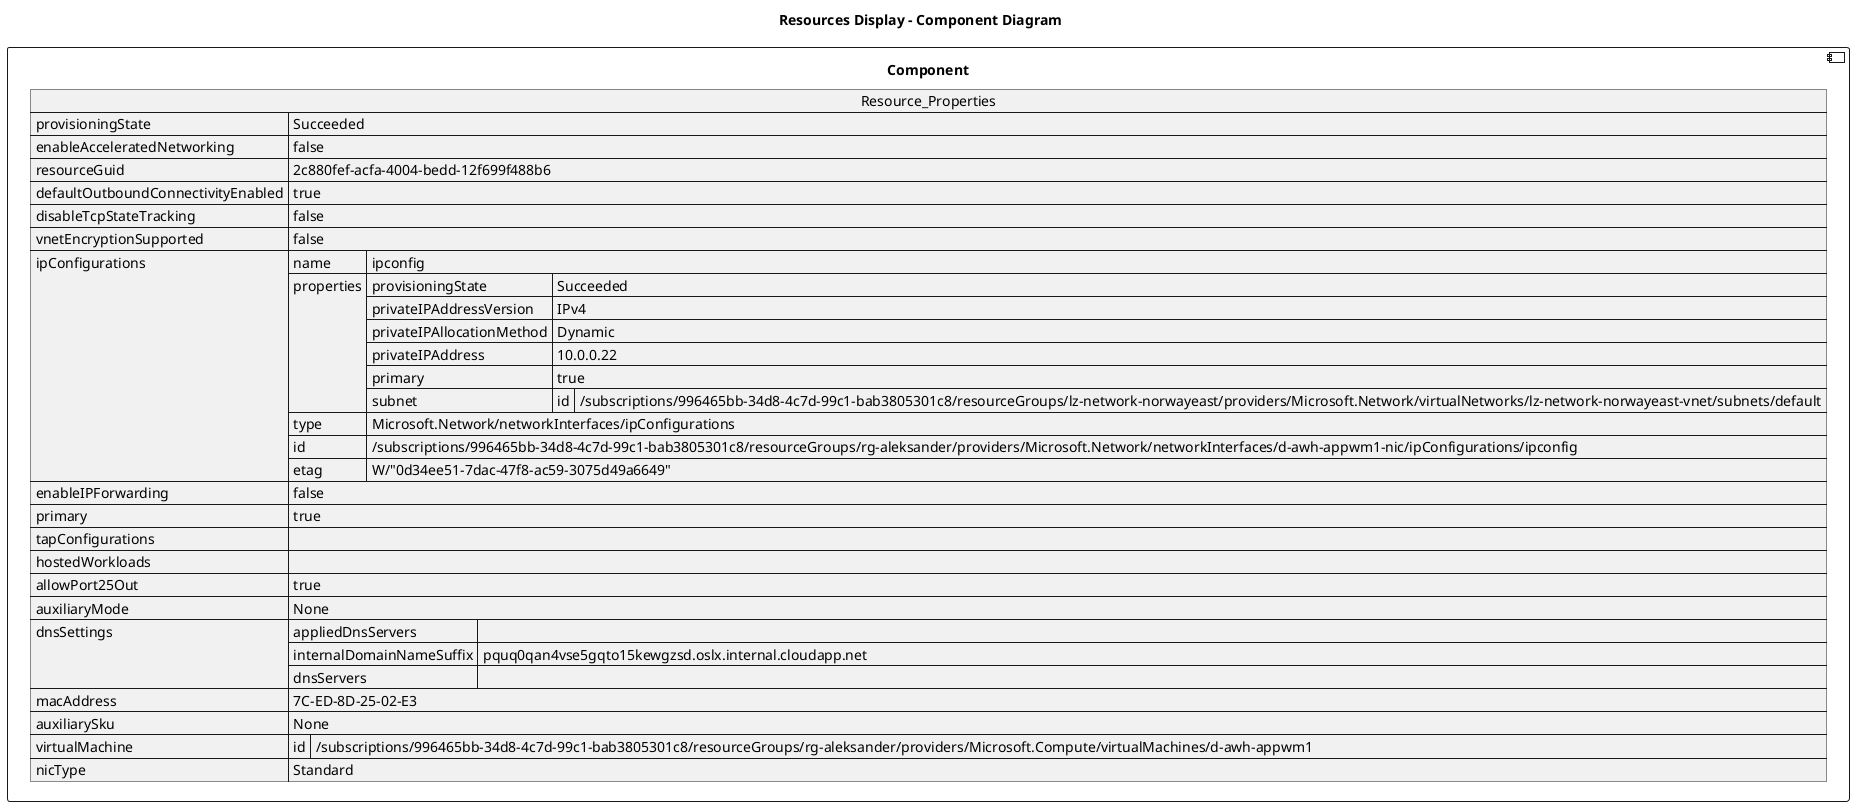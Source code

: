 @startuml

title Resources Display - Component Diagram

component Component {

json  Resource_Properties {
  "provisioningState": "Succeeded",
  "enableAcceleratedNetworking": false,
  "resourceGuid": "2c880fef-acfa-4004-bedd-12f699f488b6",
  "defaultOutboundConnectivityEnabled": true,
  "disableTcpStateTracking": false,
  "vnetEncryptionSupported": false,
  "ipConfigurations": [
    {
      "name": "ipconfig",
      "properties": {
        "provisioningState": "Succeeded",
        "privateIPAddressVersion": "IPv4",
        "privateIPAllocationMethod": "Dynamic",
        "privateIPAddress": "10.0.0.22",
        "primary": true,
        "subnet": {
          "id": "/subscriptions/996465bb-34d8-4c7d-99c1-bab3805301c8/resourceGroups/lz-network-norwayeast/providers/Microsoft.Network/virtualNetworks/lz-network-norwayeast-vnet/subnets/default"
        }
      },
      "type": "Microsoft.Network/networkInterfaces/ipConfigurations",
      "id": "/subscriptions/996465bb-34d8-4c7d-99c1-bab3805301c8/resourceGroups/rg-aleksander/providers/Microsoft.Network/networkInterfaces/d-awh-appwm1-nic/ipConfigurations/ipconfig",
      "etag": "W/\"0d34ee51-7dac-47f8-ac59-3075d49a6649\""
    }
  ],
  "enableIPForwarding": false,
  "primary": true,
  "tapConfigurations": [],
  "hostedWorkloads": [],
  "allowPort25Out": true,
  "auxiliaryMode": "None",
  "dnsSettings": {
    "appliedDnsServers": [],
    "internalDomainNameSuffix": "pquq0qan4vse5gqto15kewgzsd.oslx.internal.cloudapp.net",
    "dnsServers": []
  },
  "macAddress": "7C-ED-8D-25-02-E3",
  "auxiliarySku": "None",
  "virtualMachine": {
    "id": "/subscriptions/996465bb-34d8-4c7d-99c1-bab3805301c8/resourceGroups/rg-aleksander/providers/Microsoft.Compute/virtualMachines/d-awh-appwm1"
  },
  "nicType": "Standard"
}
}
@enduml
